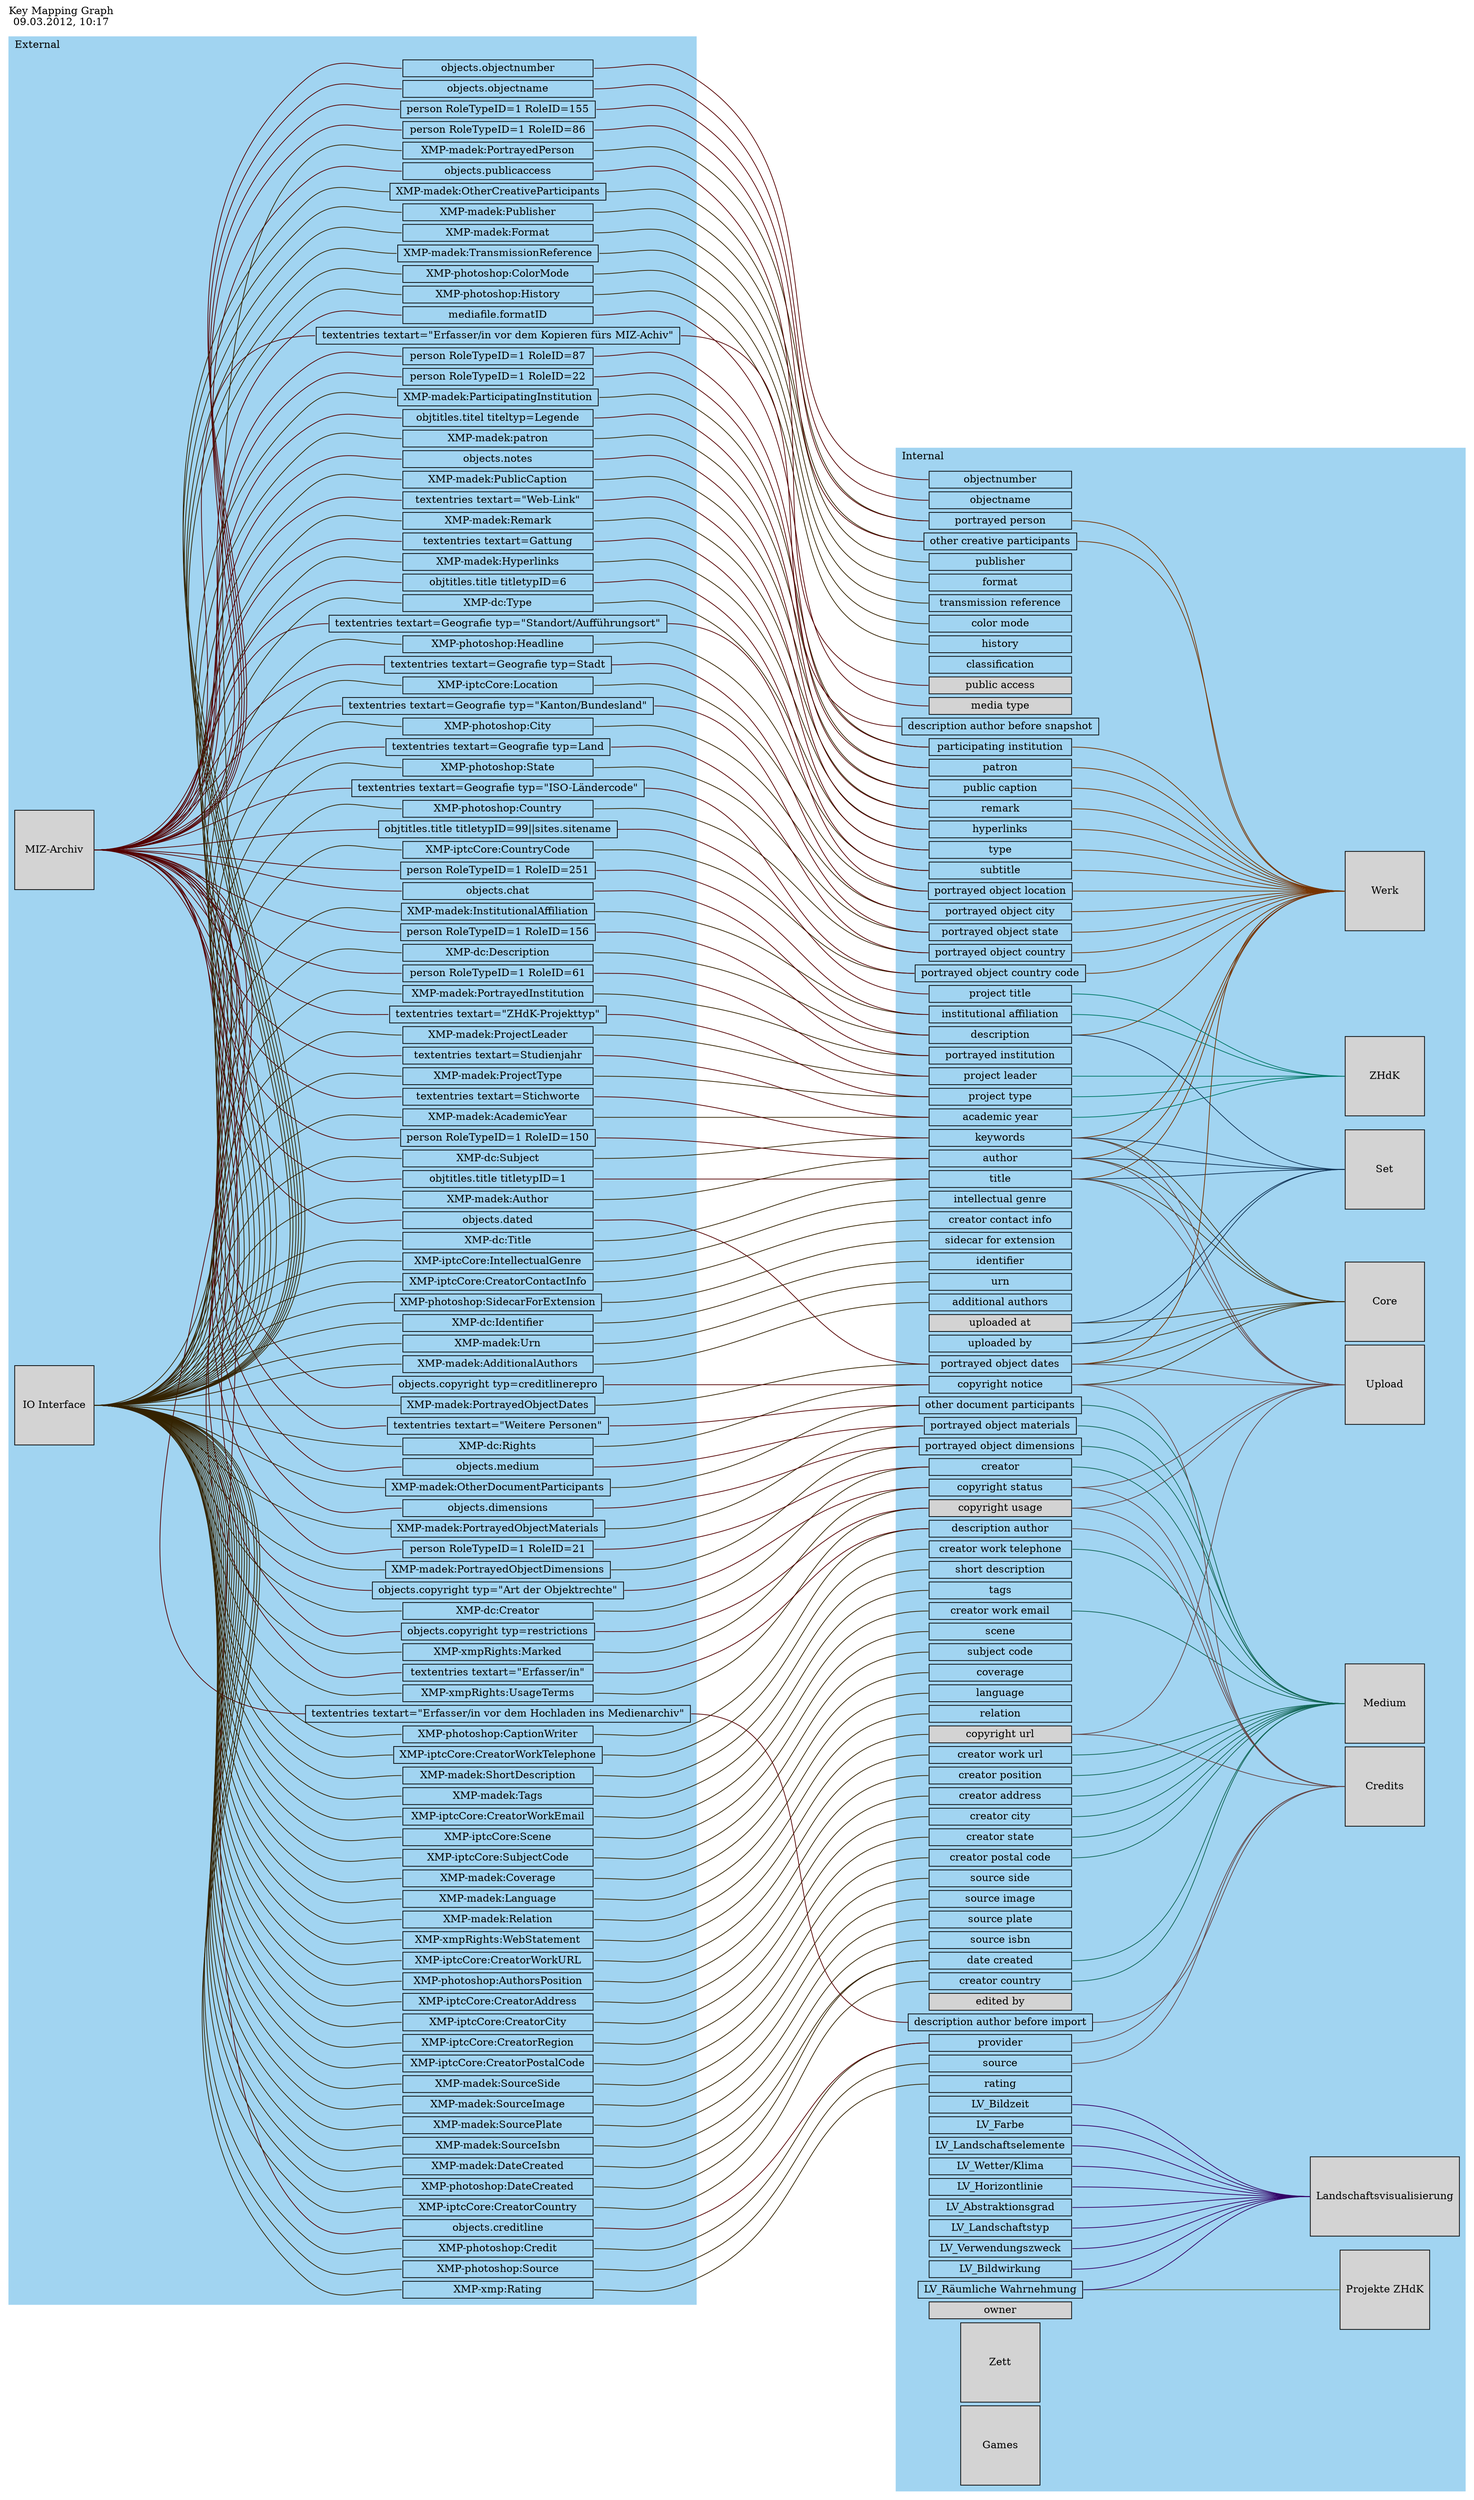digraph "MAdeK keymapping" {
    label = "Key Mapping Graph\n09.03.2012, 10:17"
    labeljust = l
    labelloc = t
    nodesep = .075
    rankdir = LR
    ranksep = 4.0
    style = filled

    subgraph cluster_internal {
        color = "#A1D4F1"
        label = Internal

        identifier [
            height = 0,
            shape = box,
            style = "",
            width = 2.7
        ]

        urn [
            height = 0,
            shape = box,
            style = "",
            width = 2.7
        ]

        title [
            height = 0,
            shape = box,
            style = "",
            width = 2.7
        ]

        subtitle [
            height = 0,
            shape = box,
            style = "",
            width = 2.7
        ]

        author [
            height = 0,
            shape = box,
            style = "",
            width = 2.7
        ]

        "additional authors" [
            height = 0,
            shape = box,
            style = "",
            width = 2.7
        ]

        "institutional affiliation" [
            height = 0,
            shape = box,
            style = "",
            width = 2.7
        ]

        "portrayed object dates" [
            height = 0,
            shape = box,
            style = "",
            width = 2.7
        ]

        keywords [
            height = 0,
            shape = box,
            style = "",
            width = 2.7
        ]

        classification [
            height = 0,
            shape = box,
            style = "",
            width = 2.7
        ]

        "portrayed object location" [
            height = 0,
            shape = box,
            style = "",
            width = 2.7
        ]

        "portrayed object city" [
            height = 0,
            shape = box,
            style = "",
            width = 2.7
        ]

        "portrayed object state" [
            height = 0,
            shape = box,
            style = "",
            width = 2.7
        ]

        "portrayed object country" [
            height = 0,
            shape = box,
            style = "",
            width = 2.7
        ]

        "portrayed object country code" [
            height = 0,
            shape = box,
            style = "",
            width = 2.7
        ]

        "portrayed person" [
            height = 0,
            shape = box,
            style = "",
            width = 2.7
        ]

        "portrayed institution" [
            height = 0,
            shape = box,
            style = "",
            width = 2.7
        ]

        "other creative participants" [
            height = 0,
            shape = box,
            style = "",
            width = 2.7
        ]

        "other document participants" [
            height = 0,
            shape = box,
            style = "",
            width = 2.7
        ]

        "participating institution" [
            height = 0,
            shape = box,
            style = "",
            width = 2.7
        ]

        patron [
            height = 0,
            shape = box,
            style = "",
            width = 2.7
        ]

        "academic year" [
            height = 0,
            shape = box,
            style = "",
            width = 2.7
        ]

        "project leader" [
            height = 0,
            shape = box,
            style = "",
            width = 2.7
        ]

        "project type" [
            height = 0,
            shape = box,
            style = "",
            width = 2.7
        ]

        description [
            height = 0,
            shape = box,
            style = "",
            width = 2.7
        ]

        "short description" [
            height = 0,
            shape = box,
            style = "",
            width = 2.7
        ]

        "public caption" [
            height = 0,
            shape = box,
            style = "",
            width = 2.7
        ]

        remark [
            height = 0,
            shape = box,
            style = "",
            width = 2.7
        ]

        hyperlinks [
            height = 0,
            shape = box,
            style = "",
            width = 2.7
        ]

        tags [
            height = 0,
            shape = box,
            style = "",
            width = 2.7
        ]

        type [
            height = 0,
            shape = box,
            style = "",
            width = 2.7
        ]

        scene [
            height = 0,
            shape = box,
            style = "",
            width = 2.7
        ]

        "subject code" [
            height = 0,
            shape = box,
            style = "",
            width = 2.7
        ]

        coverage [
            height = 0,
            shape = box,
            style = "",
            width = 2.7
        ]

        language [
            height = 0,
            shape = box,
            style = "",
            width = 2.7
        ]

        relation [
            height = 0,
            shape = box,
            style = "",
            width = 2.7
        ]

        creator [
            height = 0,
            shape = box,
            style = "",
            width = 2.7
        ]

        "creator address" [
            height = 0,
            shape = box,
            style = "",
            width = 2.7
        ]

        "creator city" [
            height = 0,
            shape = box,
            style = "",
            width = 2.7
        ]

        "creator state" [
            height = 0,
            shape = box,
            style = "",
            width = 2.7
        ]

        "creator postal code" [
            height = 0,
            shape = box,
            style = "",
            width = 2.7
        ]

        "creator country" [
            height = 0,
            shape = box,
            style = "",
            width = 2.7
        ]

        "creator work telephone" [
            height = 0,
            shape = box,
            style = "",
            width = 2.7
        ]

        "creator work email" [
            height = 0,
            shape = box,
            style = "",
            width = 2.7
        ]

        "creator work url" [
            height = 0,
            shape = box,
            style = "",
            width = 2.7
        ]

        "creator position" [
            height = 0,
            shape = box,
            style = "",
            width = 2.7
        ]

        source [
            height = 0,
            shape = box,
            style = "",
            width = 2.7
        ]

        "source side" [
            height = 0,
            shape = box,
            style = "",
            width = 2.7
        ]

        "source image" [
            height = 0,
            shape = box,
            style = "",
            width = 2.7
        ]

        "source plate" [
            height = 0,
            shape = box,
            style = "",
            width = 2.7
        ]

        "source isbn" [
            height = 0,
            shape = box,
            style = "",
            width = 2.7
        ]

        "copyright notice" [
            height = 0,
            shape = box,
            style = "",
            width = 2.7
        ]

        "copyright status" [
            height = 0,
            shape = box,
            style = "",
            width = 2.7
        ]

        "copyright usage" [
            height = 0,
            shape = box,
            style = filled,
            width = 2.7
        ]

        "copyright url" [
            height = 0,
            shape = box,
            style = filled,
            width = 2.7
        ]

        provider [
            height = 0,
            shape = box,
            style = "",
            width = 2.7
        ]

        "portrayed object dimensions" [
            height = 0,
            shape = box,
            style = "",
            width = 2.7
        ]

        "portrayed object materials" [
            height = 0,
            shape = box,
            style = "",
            width = 2.7
        ]

        rating [
            height = 0,
            shape = box,
            style = "",
            width = 2.7
        ]

        "uploaded by" [
            height = 0,
            shape = box,
            style = "",
            width = 2.7
        ]

        "uploaded at" [
            height = 0,
            shape = box,
            style = filled,
            width = 2.7
        ]

        "description author" [
            height = 0,
            shape = box,
            style = "",
            width = 2.7
        ]

        publisher [
            height = 0,
            shape = box,
            style = "",
            width = 2.7
        ]

        format [
            height = 0,
            shape = box,
            style = "",
            width = 2.7
        ]

        "date created" [
            height = 0,
            shape = box,
            style = "",
            width = 2.7
        ]

        "transmission reference" [
            height = 0,
            shape = box,
            style = "",
            width = 2.7
        ]

        objectnumber [
            height = 0,
            shape = box,
            style = "",
            width = 2.7
        ]

        objectname [
            height = 0,
            shape = box,
            style = "",
            width = 2.7
        ]

        "color mode" [
            height = 0,
            shape = box,
            style = "",
            width = 2.7
        ]

        history [
            height = 0,
            shape = box,
            style = "",
            width = 2.7
        ]

        "intellectual genre" [
            height = 0,
            shape = box,
            style = "",
            width = 2.7
        ]

        "creator contact info" [
            height = 0,
            shape = box,
            style = "",
            width = 2.7
        ]

        "project title" [
            height = 0,
            shape = box,
            style = "",
            width = 2.7
        ]

        "public access" [
            height = 0,
            shape = box,
            style = filled,
            width = 2.7
        ]

        "edited by" [
            height = 0,
            shape = box,
            style = filled,
            width = 2.7
        ]

        "media type" [
            height = 0,
            shape = box,
            style = filled,
            width = 2.7
        ]

        "description author before import" [
            height = 0,
            shape = box,
            style = "",
            width = 2.7
        ]

        "description author before snapshot" [
            height = 0,
            shape = box,
            style = "",
            width = 2.7
        ]

        "sidecar for extension" [
            height = 0,
            shape = box,
            style = "",
            width = 2.7
        ]

        LV_Landschaftstyp [
            height = 0,
            shape = box,
            style = "",
            width = 2.7
        ]

        LV_Verwendungszweck [
            height = 0,
            shape = box,
            style = "",
            width = 2.7
        ]

        LV_Bildwirkung [
            height = 0,
            shape = box,
            style = "",
            width = 2.7
        ]

        LV_Bildzeit [
            height = 0,
            shape = box,
            style = "",
            width = 2.7
        ]

        LV_Farbe [
            height = 0,
            shape = box,
            style = "",
            width = 2.7
        ]

        LV_Landschaftselemente [
            height = 0,
            shape = box,
            style = "",
            width = 2.7
        ]

        "LV_Wetter/Klima" [
            height = 0,
            shape = box,
            style = "",
            width = 2.7
        ]

        LV_Horizontlinie [
            height = 0,
            shape = box,
            style = "",
            width = 2.7
        ]

        "LV_Räumliche Wahrnehmung" [
            height = 0,
            shape = box,
            style = "",
            width = 2.7
        ]

        LV_Abstraktionsgrad [
            height = 0,
            shape = box,
            style = "",
            width = 2.7
        ]

        owner [
            height = 0,
            shape = box,
            style = filled,
            width = 2.7
        ]

        Core [
            height = 1.5,
            shape = box,
            style = filled,
            width = 1.5
        ]

        title -> Core [
            arrowhead = none,
            arrowtail = none,
            color = "#443311",
            headport = w,
            tailport = e
        ]

        "portrayed object dates" -> Core [
            arrowhead = none,
            arrowtail = none,
            color = "#443311",
            headport = w,
            tailport = e
        ]

        keywords -> Core [
            arrowhead = none,
            arrowtail = none,
            color = "#443311",
            headport = w,
            tailport = e
        ]

        "copyright notice" -> Core [
            arrowhead = none,
            arrowtail = none,
            color = "#443311",
            headport = w,
            tailport = e
        ]

        "uploaded by" -> Core [
            arrowhead = none,
            arrowtail = none,
            color = "#443311",
            headport = w,
            tailport = e
        ]

        "uploaded at" -> Core [
            arrowhead = none,
            arrowtail = none,
            color = "#443311",
            headport = w,
            tailport = e
        ]

        author -> Core [
            arrowhead = none,
            arrowtail = none,
            color = "#443311",
            headport = w,
            tailport = e
        ]

        Werk [
            height = 1.5,
            shape = box,
            style = filled,
            width = 1.5
        ]

        title -> Werk [
            arrowhead = none,
            arrowtail = none,
            color = "#773300",
            headport = w,
            tailport = e
        ]

        subtitle -> Werk [
            arrowhead = none,
            arrowtail = none,
            color = "#773300",
            headport = w,
            tailport = e
        ]

        keywords -> Werk [
            arrowhead = none,
            arrowtail = none,
            color = "#773300",
            headport = w,
            tailport = e
        ]

        author -> Werk [
            arrowhead = none,
            arrowtail = none,
            color = "#773300",
            headport = w,
            tailport = e
        ]

        "portrayed object dates" -> Werk [
            arrowhead = none,
            arrowtail = none,
            color = "#773300",
            headport = w,
            tailport = e
        ]

        "portrayed object location" -> Werk [
            arrowhead = none,
            arrowtail = none,
            color = "#773300",
            headport = w,
            tailport = e
        ]

        "portrayed object city" -> Werk [
            arrowhead = none,
            arrowtail = none,
            color = "#773300",
            headport = w,
            tailport = e
        ]

        "portrayed object state" -> Werk [
            arrowhead = none,
            arrowtail = none,
            color = "#773300",
            headport = w,
            tailport = e
        ]

        "portrayed object country" -> Werk [
            arrowhead = none,
            arrowtail = none,
            color = "#773300",
            headport = w,
            tailport = e
        ]

        "portrayed object country code" -> Werk [
            arrowhead = none,
            arrowtail = none,
            color = "#773300",
            headport = w,
            tailport = e
        ]

        "portrayed person" -> Werk [
            arrowhead = none,
            arrowtail = none,
            color = "#773300",
            headport = w,
            tailport = e
        ]

        "other creative participants" -> Werk [
            arrowhead = none,
            arrowtail = none,
            color = "#773300",
            headport = w,
            tailport = e
        ]

        "participating institution" -> Werk [
            arrowhead = none,
            arrowtail = none,
            color = "#773300",
            headport = w,
            tailport = e
        ]

        patron -> Werk [
            arrowhead = none,
            arrowtail = none,
            color = "#773300",
            headport = w,
            tailport = e
        ]

        "public caption" -> Werk [
            arrowhead = none,
            arrowtail = none,
            color = "#773300",
            headport = w,
            tailport = e
        ]

        description -> Werk [
            arrowhead = none,
            arrowtail = none,
            color = "#773300",
            headport = w,
            tailport = e
        ]

        remark -> Werk [
            arrowhead = none,
            arrowtail = none,
            color = "#773300",
            headport = w,
            tailport = e
        ]

        hyperlinks -> Werk [
            arrowhead = none,
            arrowtail = none,
            color = "#773300",
            headport = w,
            tailport = e
        ]

        type -> Werk [
            arrowhead = none,
            arrowtail = none,
            color = "#773300",
            headport = w,
            tailport = e
        ]

        Medium [
            height = 1.5,
            shape = box,
            style = filled,
            width = 1.5
        ]

        creator -> Medium [
            arrowhead = none,
            arrowtail = none,
            color = "#116655",
            headport = w,
            tailport = e
        ]

        "creator address" -> Medium [
            arrowhead = none,
            arrowtail = none,
            color = "#116655",
            headport = w,
            tailport = e
        ]

        "creator city" -> Medium [
            arrowhead = none,
            arrowtail = none,
            color = "#116655",
            headport = w,
            tailport = e
        ]

        "creator state" -> Medium [
            arrowhead = none,
            arrowtail = none,
            color = "#116655",
            headport = w,
            tailport = e
        ]

        "creator postal code" -> Medium [
            arrowhead = none,
            arrowtail = none,
            color = "#116655",
            headport = w,
            tailport = e
        ]

        "creator country" -> Medium [
            arrowhead = none,
            arrowtail = none,
            color = "#116655",
            headport = w,
            tailport = e
        ]

        "creator work telephone" -> Medium [
            arrowhead = none,
            arrowtail = none,
            color = "#116655",
            headport = w,
            tailport = e
        ]

        "creator work email" -> Medium [
            arrowhead = none,
            arrowtail = none,
            color = "#116655",
            headport = w,
            tailport = e
        ]

        "creator work url" -> Medium [
            arrowhead = none,
            arrowtail = none,
            color = "#116655",
            headport = w,
            tailport = e
        ]

        "creator position" -> Medium [
            arrowhead = none,
            arrowtail = none,
            color = "#116655",
            headport = w,
            tailport = e
        ]

        "other document participants" -> Medium [
            arrowhead = none,
            arrowtail = none,
            color = "#116655",
            headport = w,
            tailport = e
        ]

        "date created" -> Medium [
            arrowhead = none,
            arrowtail = none,
            color = "#116655",
            headport = w,
            tailport = e
        ]

        "portrayed object dimensions" -> Medium [
            arrowhead = none,
            arrowtail = none,
            color = "#116655",
            headport = w,
            tailport = e
        ]

        "portrayed object materials" -> Medium [
            arrowhead = none,
            arrowtail = none,
            color = "#116655",
            headport = w,
            tailport = e
        ]

        Set [
            height = 1.5,
            shape = box,
            style = filled,
            width = 1.5
        ]

        description -> Set [
            arrowhead = none,
            arrowtail = none,
            color = "#113355",
            headport = w,
            tailport = e
        ]

        title -> Set [
            arrowhead = none,
            arrowtail = none,
            color = "#113355",
            headport = w,
            tailport = e
        ]

        keywords -> Set [
            arrowhead = none,
            arrowtail = none,
            color = "#113355",
            headport = w,
            tailport = e
        ]

        author -> Set [
            arrowhead = none,
            arrowtail = none,
            color = "#113355",
            headport = w,
            tailport = e
        ]

        "uploaded by" -> Set [
            arrowhead = none,
            arrowtail = none,
            color = "#113355",
            headport = w,
            tailport = e
        ]

        "uploaded at" -> Set [
            arrowhead = none,
            arrowtail = none,
            color = "#113355",
            headport = w,
            tailport = e
        ]

        Credits [
            height = 1.5,
            shape = box,
            style = filled,
            width = 1.5
        ]

        "copyright notice" -> Credits [
            arrowhead = none,
            arrowtail = none,
            color = "#664444",
            headport = w,
            tailport = e
        ]

        "copyright status" -> Credits [
            arrowhead = none,
            arrowtail = none,
            color = "#664444",
            headport = w,
            tailport = e
        ]

        "copyright usage" -> Credits [
            arrowhead = none,
            arrowtail = none,
            color = "#664444",
            headport = w,
            tailport = e
        ]

        "copyright url" -> Credits [
            arrowhead = none,
            arrowtail = none,
            color = "#664444",
            headport = w,
            tailport = e
        ]

        source -> Credits [
            arrowhead = none,
            arrowtail = none,
            color = "#664444",
            headport = w,
            tailport = e
        ]

        provider -> Credits [
            arrowhead = none,
            arrowtail = none,
            color = "#664444",
            headport = w,
            tailport = e
        ]

        "description author" -> Credits [
            arrowhead = none,
            arrowtail = none,
            color = "#664444",
            headport = w,
            tailport = e
        ]

        "description author before import" -> Credits [
            arrowhead = none,
            arrowtail = none,
            color = "#664444",
            headport = w,
            tailport = e
        ]

        Upload [
            height = 1.5,
            shape = box,
            style = filled,
            width = 1.5
        ]

        title -> Upload [
            arrowhead = none,
            arrowtail = none,
            color = "#664444",
            headport = w,
            tailport = e
        ]

        author -> Upload [
            arrowhead = none,
            arrowtail = none,
            color = "#664444",
            headport = w,
            tailport = e
        ]

        "portrayed object dates" -> Upload [
            arrowhead = none,
            arrowtail = none,
            color = "#664444",
            headport = w,
            tailport = e
        ]

        keywords -> Upload [
            arrowhead = none,
            arrowtail = none,
            color = "#664444",
            headport = w,
            tailport = e
        ]

        "copyright notice" -> Upload [
            arrowhead = none,
            arrowtail = none,
            color = "#664444",
            headport = w,
            tailport = e
        ]

        "copyright status" -> Upload [
            arrowhead = none,
            arrowtail = none,
            color = "#664444",
            headport = w,
            tailport = e
        ]

        "copyright usage" -> Upload [
            arrowhead = none,
            arrowtail = none,
            color = "#664444",
            headport = w,
            tailport = e
        ]

        "copyright url" -> Upload [
            arrowhead = none,
            arrowtail = none,
            color = "#664444",
            headport = w,
            tailport = e
        ]

        ZHdK [
            height = 1.5,
            shape = box,
            style = filled,
            width = 1.5
        ]

        "institutional affiliation" -> ZHdK [
            arrowhead = none,
            arrowtail = none,
            color = "#007766",
            headport = w,
            tailport = e
        ]

        "project type" -> ZHdK [
            arrowhead = none,
            arrowtail = none,
            color = "#007766",
            headport = w,
            tailport = e
        ]

        "academic year" -> ZHdK [
            arrowhead = none,
            arrowtail = none,
            color = "#007766",
            headport = w,
            tailport = e
        ]

        "project leader" -> ZHdK [
            arrowhead = none,
            arrowtail = none,
            color = "#007766",
            headport = w,
            tailport = e
        ]

        "project title" -> ZHdK [
            arrowhead = none,
            arrowtail = none,
            color = "#007766",
            headport = w,
            tailport = e
        ]

        "Projekte ZHdK" [
            height = 1.5,
            shape = box,
            style = filled,
            width = 1.5
        ]

        "LV_Räumliche Wahrnehmung" -> "Projekte ZHdK" [
            arrowhead = none,
            arrowtail = none,
            color = "#667744",
            headport = w,
            tailport = e
        ]

        Landschaftsvisualisierung [
            height = 1.5,
            shape = box,
            style = filled,
            width = 1.5
        ]

        LV_Landschaftstyp -> Landschaftsvisualisierung [
            arrowhead = none,
            arrowtail = none,
            color = "#330066",
            headport = w,
            tailport = e
        ]

        LV_Verwendungszweck -> Landschaftsvisualisierung [
            arrowhead = none,
            arrowtail = none,
            color = "#330066",
            headport = w,
            tailport = e
        ]

        LV_Bildwirkung -> Landschaftsvisualisierung [
            arrowhead = none,
            arrowtail = none,
            color = "#330066",
            headport = w,
            tailport = e
        ]

        LV_Bildzeit -> Landschaftsvisualisierung [
            arrowhead = none,
            arrowtail = none,
            color = "#330066",
            headport = w,
            tailport = e
        ]

        LV_Farbe -> Landschaftsvisualisierung [
            arrowhead = none,
            arrowtail = none,
            color = "#330066",
            headport = w,
            tailport = e
        ]

        LV_Landschaftselemente -> Landschaftsvisualisierung [
            arrowhead = none,
            arrowtail = none,
            color = "#330066",
            headport = w,
            tailport = e
        ]

        "LV_Wetter/Klima" -> Landschaftsvisualisierung [
            arrowhead = none,
            arrowtail = none,
            color = "#330066",
            headport = w,
            tailport = e
        ]

        LV_Horizontlinie -> Landschaftsvisualisierung [
            arrowhead = none,
            arrowtail = none,
            color = "#330066",
            headport = w,
            tailport = e
        ]

        "LV_Räumliche Wahrnehmung" -> Landschaftsvisualisierung [
            arrowhead = none,
            arrowtail = none,
            color = "#330066",
            headport = w,
            tailport = e
        ]

        LV_Abstraktionsgrad -> Landschaftsvisualisierung [
            arrowhead = none,
            arrowtail = none,
            color = "#330066",
            headport = w,
            tailport = e
        ]

        Zett [
            height = 1.5,
            shape = box,
            style = filled,
            width = 1.5
        ]

        Games [
            height = 1.5,
            shape = box,
            style = filled,
            width = 1.5
        ]
    }

    subgraph cluster_external {
        color = "#A1D4F1"
        label = External

        "MIZ-Archiv" [
            height = 1.5,
            shape = box,
            style = filled,
            width = 1.5
        ]

        "IO Interface" [
            height = 1.5,
            shape = box,
            style = filled,
            width = 1.5
        ]

        "XMP-dc:Creator" [
            height = 0,
            shape = box,
            width = 3.6
        ]

        "IO Interface" -> "XMP-dc:Creator" [
            arrowhead = none,
            arrowtail = none,
            color = "#332200",
            headport = w,
            tailport = e
        ]

        "XMP-dc:Creator" -> creator [
            arrowhead = none,
            arrowtail = none,
            color = "#332200",
            headport = w,
            tailport = e
        ]

        "XMP-dc:Description" [
            height = 0,
            shape = box,
            width = 3.6
        ]

        "IO Interface" -> "XMP-dc:Description" [
            arrowhead = none,
            arrowtail = none,
            color = "#332200",
            headport = w,
            tailport = e
        ]

        "XMP-dc:Description" -> description [
            arrowhead = none,
            arrowtail = none,
            color = "#332200",
            headport = w,
            tailport = e
        ]

        "XMP-dc:Identifier" [
            height = 0,
            shape = box,
            width = 3.6
        ]

        "IO Interface" -> "XMP-dc:Identifier" [
            arrowhead = none,
            arrowtail = none,
            color = "#332200",
            headport = w,
            tailport = e
        ]

        "XMP-dc:Identifier" -> identifier [
            arrowhead = none,
            arrowtail = none,
            color = "#332200",
            headport = w,
            tailport = e
        ]

        "XMP-dc:Rights" [
            height = 0,
            shape = box,
            width = 3.6
        ]

        "IO Interface" -> "XMP-dc:Rights" [
            arrowhead = none,
            arrowtail = none,
            color = "#332200",
            headport = w,
            tailport = e
        ]

        "XMP-dc:Rights" -> "copyright notice" [
            arrowhead = none,
            arrowtail = none,
            color = "#332200",
            headport = w,
            tailport = e
        ]

        "XMP-dc:Subject" [
            height = 0,
            shape = box,
            width = 3.6
        ]

        "IO Interface" -> "XMP-dc:Subject" [
            arrowhead = none,
            arrowtail = none,
            color = "#332200",
            headport = w,
            tailport = e
        ]

        "XMP-dc:Subject" -> keywords [
            arrowhead = none,
            arrowtail = none,
            color = "#332200",
            headport = w,
            tailport = e
        ]

        "XMP-dc:Title" [
            height = 0,
            shape = box,
            width = 3.6
        ]

        "IO Interface" -> "XMP-dc:Title" [
            arrowhead = none,
            arrowtail = none,
            color = "#332200",
            headport = w,
            tailport = e
        ]

        "XMP-dc:Title" -> title [
            arrowhead = none,
            arrowtail = none,
            color = "#332200",
            headport = w,
            tailport = e
        ]

        "XMP-dc:Type" [
            height = 0,
            shape = box,
            width = 3.6
        ]

        "IO Interface" -> "XMP-dc:Type" [
            arrowhead = none,
            arrowtail = none,
            color = "#332200",
            headport = w,
            tailport = e
        ]

        "XMP-dc:Type" -> type [
            arrowhead = none,
            arrowtail = none,
            color = "#332200",
            headport = w,
            tailport = e
        ]

        "XMP-iptcCore:CountryCode" [
            height = 0,
            shape = box,
            width = 3.6
        ]

        "IO Interface" -> "XMP-iptcCore:CountryCode" [
            arrowhead = none,
            arrowtail = none,
            color = "#332200",
            headport = w,
            tailport = e
        ]

        "XMP-iptcCore:CountryCode" -> "portrayed object country code" [
            arrowhead = none,
            arrowtail = none,
            color = "#332200",
            headport = w,
            tailport = e
        ]

        "XMP-iptcCore:CreatorAddress" [
            height = 0,
            shape = box,
            width = 3.6
        ]

        "IO Interface" -> "XMP-iptcCore:CreatorAddress" [
            arrowhead = none,
            arrowtail = none,
            color = "#332200",
            headport = w,
            tailport = e
        ]

        "XMP-iptcCore:CreatorAddress" -> "creator address" [
            arrowhead = none,
            arrowtail = none,
            color = "#332200",
            headport = w,
            tailport = e
        ]

        "XMP-iptcCore:CreatorCity" [
            height = 0,
            shape = box,
            width = 3.6
        ]

        "IO Interface" -> "XMP-iptcCore:CreatorCity" [
            arrowhead = none,
            arrowtail = none,
            color = "#332200",
            headport = w,
            tailport = e
        ]

        "XMP-iptcCore:CreatorCity" -> "creator city" [
            arrowhead = none,
            arrowtail = none,
            color = "#332200",
            headport = w,
            tailport = e
        ]

        "XMP-iptcCore:CreatorContactInfo" [
            height = 0,
            shape = box,
            width = 3.6
        ]

        "IO Interface" -> "XMP-iptcCore:CreatorContactInfo" [
            arrowhead = none,
            arrowtail = none,
            color = "#332200",
            headport = w,
            tailport = e
        ]

        "XMP-iptcCore:CreatorContactInfo" -> "creator contact info" [
            arrowhead = none,
            arrowtail = none,
            color = "#332200",
            headport = w,
            tailport = e
        ]

        "XMP-iptcCore:CreatorCountry" [
            height = 0,
            shape = box,
            width = 3.6
        ]

        "IO Interface" -> "XMP-iptcCore:CreatorCountry" [
            arrowhead = none,
            arrowtail = none,
            color = "#332200",
            headport = w,
            tailport = e
        ]

        "XMP-iptcCore:CreatorCountry" -> "creator country" [
            arrowhead = none,
            arrowtail = none,
            color = "#332200",
            headport = w,
            tailport = e
        ]

        "XMP-iptcCore:CreatorPostalCode" [
            height = 0,
            shape = box,
            width = 3.6
        ]

        "IO Interface" -> "XMP-iptcCore:CreatorPostalCode" [
            arrowhead = none,
            arrowtail = none,
            color = "#332200",
            headport = w,
            tailport = e
        ]

        "XMP-iptcCore:CreatorPostalCode" -> "creator postal code" [
            arrowhead = none,
            arrowtail = none,
            color = "#332200",
            headport = w,
            tailport = e
        ]

        "XMP-iptcCore:CreatorRegion" [
            height = 0,
            shape = box,
            width = 3.6
        ]

        "IO Interface" -> "XMP-iptcCore:CreatorRegion" [
            arrowhead = none,
            arrowtail = none,
            color = "#332200",
            headport = w,
            tailport = e
        ]

        "XMP-iptcCore:CreatorRegion" -> "creator state" [
            arrowhead = none,
            arrowtail = none,
            color = "#332200",
            headport = w,
            tailport = e
        ]

        "XMP-iptcCore:CreatorWorkEmail" [
            height = 0,
            shape = box,
            width = 3.6
        ]

        "IO Interface" -> "XMP-iptcCore:CreatorWorkEmail" [
            arrowhead = none,
            arrowtail = none,
            color = "#332200",
            headport = w,
            tailport = e
        ]

        "XMP-iptcCore:CreatorWorkEmail" -> "creator work email" [
            arrowhead = none,
            arrowtail = none,
            color = "#332200",
            headport = w,
            tailport = e
        ]

        "XMP-iptcCore:CreatorWorkTelephone" [
            height = 0,
            shape = box,
            width = 3.6
        ]

        "IO Interface" -> "XMP-iptcCore:CreatorWorkTelephone" [
            arrowhead = none,
            arrowtail = none,
            color = "#332200",
            headport = w,
            tailport = e
        ]

        "XMP-iptcCore:CreatorWorkTelephone" -> "creator work telephone" [
            arrowhead = none,
            arrowtail = none,
            color = "#332200",
            headport = w,
            tailport = e
        ]

        "XMP-iptcCore:CreatorWorkURL" [
            height = 0,
            shape = box,
            width = 3.6
        ]

        "IO Interface" -> "XMP-iptcCore:CreatorWorkURL" [
            arrowhead = none,
            arrowtail = none,
            color = "#332200",
            headport = w,
            tailport = e
        ]

        "XMP-iptcCore:CreatorWorkURL" -> "creator work url" [
            arrowhead = none,
            arrowtail = none,
            color = "#332200",
            headport = w,
            tailport = e
        ]

        "XMP-iptcCore:IntellectualGenre" [
            height = 0,
            shape = box,
            width = 3.6
        ]

        "IO Interface" -> "XMP-iptcCore:IntellectualGenre" [
            arrowhead = none,
            arrowtail = none,
            color = "#332200",
            headport = w,
            tailport = e
        ]

        "XMP-iptcCore:IntellectualGenre" -> "intellectual genre" [
            arrowhead = none,
            arrowtail = none,
            color = "#332200",
            headport = w,
            tailport = e
        ]

        "XMP-iptcCore:Location" [
            height = 0,
            shape = box,
            width = 3.6
        ]

        "IO Interface" -> "XMP-iptcCore:Location" [
            arrowhead = none,
            arrowtail = none,
            color = "#332200",
            headport = w,
            tailport = e
        ]

        "XMP-iptcCore:Location" -> "portrayed object location" [
            arrowhead = none,
            arrowtail = none,
            color = "#332200",
            headport = w,
            tailport = e
        ]

        "XMP-iptcCore:Scene" [
            height = 0,
            shape = box,
            width = 3.6
        ]

        "IO Interface" -> "XMP-iptcCore:Scene" [
            arrowhead = none,
            arrowtail = none,
            color = "#332200",
            headport = w,
            tailport = e
        ]

        "XMP-iptcCore:Scene" -> scene [
            arrowhead = none,
            arrowtail = none,
            color = "#332200",
            headport = w,
            tailport = e
        ]

        "XMP-iptcCore:SubjectCode" [
            height = 0,
            shape = box,
            width = 3.6
        ]

        "IO Interface" -> "XMP-iptcCore:SubjectCode" [
            arrowhead = none,
            arrowtail = none,
            color = "#332200",
            headport = w,
            tailport = e
        ]

        "XMP-iptcCore:SubjectCode" -> "subject code" [
            arrowhead = none,
            arrowtail = none,
            color = "#332200",
            headport = w,
            tailport = e
        ]

        "XMP-madek:AcademicYear" [
            height = 0,
            shape = box,
            width = 3.6
        ]

        "IO Interface" -> "XMP-madek:AcademicYear" [
            arrowhead = none,
            arrowtail = none,
            color = "#332200",
            headport = w,
            tailport = e
        ]

        "XMP-madek:AcademicYear" -> "academic year" [
            arrowhead = none,
            arrowtail = none,
            color = "#332200",
            headport = w,
            tailport = e
        ]

        "XMP-madek:AdditionalAuthors" [
            height = 0,
            shape = box,
            width = 3.6
        ]

        "IO Interface" -> "XMP-madek:AdditionalAuthors" [
            arrowhead = none,
            arrowtail = none,
            color = "#332200",
            headport = w,
            tailport = e
        ]

        "XMP-madek:AdditionalAuthors" -> "additional authors" [
            arrowhead = none,
            arrowtail = none,
            color = "#332200",
            headport = w,
            tailport = e
        ]

        "XMP-madek:Author" [
            height = 0,
            shape = box,
            width = 3.6
        ]

        "IO Interface" -> "XMP-madek:Author" [
            arrowhead = none,
            arrowtail = none,
            color = "#332200",
            headport = w,
            tailport = e
        ]

        "XMP-madek:Author" -> author [
            arrowhead = none,
            arrowtail = none,
            color = "#332200",
            headport = w,
            tailport = e
        ]

        "XMP-madek:Coverage" [
            height = 0,
            shape = box,
            width = 3.6
        ]

        "IO Interface" -> "XMP-madek:Coverage" [
            arrowhead = none,
            arrowtail = none,
            color = "#332200",
            headport = w,
            tailport = e
        ]

        "XMP-madek:Coverage" -> coverage [
            arrowhead = none,
            arrowtail = none,
            color = "#332200",
            headport = w,
            tailport = e
        ]

        "XMP-madek:DateCreated" [
            height = 0,
            shape = box,
            width = 3.6
        ]

        "IO Interface" -> "XMP-madek:DateCreated" [
            arrowhead = none,
            arrowtail = none,
            color = "#332200",
            headport = w,
            tailport = e
        ]

        "XMP-madek:DateCreated" -> "date created" [
            arrowhead = none,
            arrowtail = none,
            color = "#332200",
            headport = w,
            tailport = e
        ]

        "XMP-photoshop:DateCreated" [
            height = 0,
            shape = box,
            width = 3.6
        ]

        "IO Interface" -> "XMP-photoshop:DateCreated" [
            arrowhead = none,
            arrowtail = none,
            color = "#332200",
            headport = w,
            tailport = e
        ]

        "XMP-photoshop:DateCreated" -> "date created" [
            arrowhead = none,
            arrowtail = none,
            color = "#332200",
            headport = w,
            tailport = e
        ]

        "XMP-madek:Format" [
            height = 0,
            shape = box,
            width = 3.6
        ]

        "IO Interface" -> "XMP-madek:Format" [
            arrowhead = none,
            arrowtail = none,
            color = "#332200",
            headport = w,
            tailport = e
        ]

        "XMP-madek:Format" -> format [
            arrowhead = none,
            arrowtail = none,
            color = "#332200",
            headport = w,
            tailport = e
        ]

        "XMP-madek:Hyperlinks" [
            height = 0,
            shape = box,
            width = 3.6
        ]

        "IO Interface" -> "XMP-madek:Hyperlinks" [
            arrowhead = none,
            arrowtail = none,
            color = "#332200",
            headport = w,
            tailport = e
        ]

        "XMP-madek:Hyperlinks" -> hyperlinks [
            arrowhead = none,
            arrowtail = none,
            color = "#332200",
            headport = w,
            tailport = e
        ]

        "XMP-madek:InstitutionalAffiliation" [
            height = 0,
            shape = box,
            width = 3.6
        ]

        "IO Interface" -> "XMP-madek:InstitutionalAffiliation" [
            arrowhead = none,
            arrowtail = none,
            color = "#332200",
            headport = w,
            tailport = e
        ]

        "XMP-madek:InstitutionalAffiliation" -> "institutional affiliation" [
            arrowhead = none,
            arrowtail = none,
            color = "#332200",
            headport = w,
            tailport = e
        ]

        "XMP-madek:Language" [
            height = 0,
            shape = box,
            width = 3.6
        ]

        "IO Interface" -> "XMP-madek:Language" [
            arrowhead = none,
            arrowtail = none,
            color = "#332200",
            headport = w,
            tailport = e
        ]

        "XMP-madek:Language" -> language [
            arrowhead = none,
            arrowtail = none,
            color = "#332200",
            headport = w,
            tailport = e
        ]

        "XMP-madek:OtherCreativeParticipants" [
            height = 0,
            shape = box,
            width = 3.6
        ]

        "IO Interface" -> "XMP-madek:OtherCreativeParticipants" [
            arrowhead = none,
            arrowtail = none,
            color = "#332200",
            headport = w,
            tailport = e
        ]

        "XMP-madek:OtherCreativeParticipants" -> "other creative participants" [
            arrowhead = none,
            arrowtail = none,
            color = "#332200",
            headport = w,
            tailport = e
        ]

        "XMP-madek:OtherDocumentParticipants" [
            height = 0,
            shape = box,
            width = 3.6
        ]

        "IO Interface" -> "XMP-madek:OtherDocumentParticipants" [
            arrowhead = none,
            arrowtail = none,
            color = "#332200",
            headport = w,
            tailport = e
        ]

        "XMP-madek:OtherDocumentParticipants" -> "other document participants" [
            arrowhead = none,
            arrowtail = none,
            color = "#332200",
            headport = w,
            tailport = e
        ]

        "XMP-madek:ParticipatingInstitution" [
            height = 0,
            shape = box,
            width = 3.6
        ]

        "IO Interface" -> "XMP-madek:ParticipatingInstitution" [
            arrowhead = none,
            arrowtail = none,
            color = "#332200",
            headport = w,
            tailport = e
        ]

        "XMP-madek:ParticipatingInstitution" -> "participating institution" [
            arrowhead = none,
            arrowtail = none,
            color = "#332200",
            headport = w,
            tailport = e
        ]

        "XMP-madek:PortrayedInstitution" [
            height = 0,
            shape = box,
            width = 3.6
        ]

        "IO Interface" -> "XMP-madek:PortrayedInstitution" [
            arrowhead = none,
            arrowtail = none,
            color = "#332200",
            headport = w,
            tailport = e
        ]

        "XMP-madek:PortrayedInstitution" -> "portrayed institution" [
            arrowhead = none,
            arrowtail = none,
            color = "#332200",
            headport = w,
            tailport = e
        ]

        "XMP-madek:PortrayedObjectDates" [
            height = 0,
            shape = box,
            width = 3.6
        ]

        "IO Interface" -> "XMP-madek:PortrayedObjectDates" [
            arrowhead = none,
            arrowtail = none,
            color = "#332200",
            headport = w,
            tailport = e
        ]

        "XMP-madek:PortrayedObjectDates" -> "portrayed object dates" [
            arrowhead = none,
            arrowtail = none,
            color = "#332200",
            headport = w,
            tailport = e
        ]

        "XMP-madek:PortrayedObjectDimensions" [
            height = 0,
            shape = box,
            width = 3.6
        ]

        "IO Interface" -> "XMP-madek:PortrayedObjectDimensions" [
            arrowhead = none,
            arrowtail = none,
            color = "#332200",
            headport = w,
            tailport = e
        ]

        "XMP-madek:PortrayedObjectDimensions" -> "portrayed object dimensions" [
            arrowhead = none,
            arrowtail = none,
            color = "#332200",
            headport = w,
            tailport = e
        ]

        "XMP-madek:PortrayedObjectMaterials" [
            height = 0,
            shape = box,
            width = 3.6
        ]

        "IO Interface" -> "XMP-madek:PortrayedObjectMaterials" [
            arrowhead = none,
            arrowtail = none,
            color = "#332200",
            headport = w,
            tailport = e
        ]

        "XMP-madek:PortrayedObjectMaterials" -> "portrayed object materials" [
            arrowhead = none,
            arrowtail = none,
            color = "#332200",
            headport = w,
            tailport = e
        ]

        "XMP-madek:PortrayedPerson" [
            height = 0,
            shape = box,
            width = 3.6
        ]

        "IO Interface" -> "XMP-madek:PortrayedPerson" [
            arrowhead = none,
            arrowtail = none,
            color = "#332200",
            headport = w,
            tailport = e
        ]

        "XMP-madek:PortrayedPerson" -> "portrayed person" [
            arrowhead = none,
            arrowtail = none,
            color = "#332200",
            headport = w,
            tailport = e
        ]

        "XMP-madek:ProjectLeader" [
            height = 0,
            shape = box,
            width = 3.6
        ]

        "IO Interface" -> "XMP-madek:ProjectLeader" [
            arrowhead = none,
            arrowtail = none,
            color = "#332200",
            headport = w,
            tailport = e
        ]

        "XMP-madek:ProjectLeader" -> "project leader" [
            arrowhead = none,
            arrowtail = none,
            color = "#332200",
            headport = w,
            tailport = e
        ]

        "XMP-madek:ProjectType" [
            height = 0,
            shape = box,
            width = 3.6
        ]

        "IO Interface" -> "XMP-madek:ProjectType" [
            arrowhead = none,
            arrowtail = none,
            color = "#332200",
            headport = w,
            tailport = e
        ]

        "XMP-madek:ProjectType" -> "project type" [
            arrowhead = none,
            arrowtail = none,
            color = "#332200",
            headport = w,
            tailport = e
        ]

        "XMP-madek:PublicCaption" [
            height = 0,
            shape = box,
            width = 3.6
        ]

        "IO Interface" -> "XMP-madek:PublicCaption" [
            arrowhead = none,
            arrowtail = none,
            color = "#332200",
            headport = w,
            tailport = e
        ]

        "XMP-madek:PublicCaption" -> "public caption" [
            arrowhead = none,
            arrowtail = none,
            color = "#332200",
            headport = w,
            tailport = e
        ]

        "XMP-madek:Publisher" [
            height = 0,
            shape = box,
            width = 3.6
        ]

        "IO Interface" -> "XMP-madek:Publisher" [
            arrowhead = none,
            arrowtail = none,
            color = "#332200",
            headport = w,
            tailport = e
        ]

        "XMP-madek:Publisher" -> publisher [
            arrowhead = none,
            arrowtail = none,
            color = "#332200",
            headport = w,
            tailport = e
        ]

        "XMP-madek:Relation" [
            height = 0,
            shape = box,
            width = 3.6
        ]

        "IO Interface" -> "XMP-madek:Relation" [
            arrowhead = none,
            arrowtail = none,
            color = "#332200",
            headport = w,
            tailport = e
        ]

        "XMP-madek:Relation" -> relation [
            arrowhead = none,
            arrowtail = none,
            color = "#332200",
            headport = w,
            tailport = e
        ]

        "XMP-madek:Remark" [
            height = 0,
            shape = box,
            width = 3.6
        ]

        "IO Interface" -> "XMP-madek:Remark" [
            arrowhead = none,
            arrowtail = none,
            color = "#332200",
            headport = w,
            tailport = e
        ]

        "XMP-madek:Remark" -> remark [
            arrowhead = none,
            arrowtail = none,
            color = "#332200",
            headport = w,
            tailport = e
        ]

        "XMP-madek:ShortDescription" [
            height = 0,
            shape = box,
            width = 3.6
        ]

        "IO Interface" -> "XMP-madek:ShortDescription" [
            arrowhead = none,
            arrowtail = none,
            color = "#332200",
            headport = w,
            tailport = e
        ]

        "XMP-madek:ShortDescription" -> "short description" [
            arrowhead = none,
            arrowtail = none,
            color = "#332200",
            headport = w,
            tailport = e
        ]

        "XMP-madek:SourceImage" [
            height = 0,
            shape = box,
            width = 3.6
        ]

        "IO Interface" -> "XMP-madek:SourceImage" [
            arrowhead = none,
            arrowtail = none,
            color = "#332200",
            headport = w,
            tailport = e
        ]

        "XMP-madek:SourceImage" -> "source image" [
            arrowhead = none,
            arrowtail = none,
            color = "#332200",
            headport = w,
            tailport = e
        ]

        "XMP-madek:SourceIsbn" [
            height = 0,
            shape = box,
            width = 3.6
        ]

        "IO Interface" -> "XMP-madek:SourceIsbn" [
            arrowhead = none,
            arrowtail = none,
            color = "#332200",
            headport = w,
            tailport = e
        ]

        "XMP-madek:SourceIsbn" -> "source isbn" [
            arrowhead = none,
            arrowtail = none,
            color = "#332200",
            headport = w,
            tailport = e
        ]

        "XMP-madek:SourcePlate" [
            height = 0,
            shape = box,
            width = 3.6
        ]

        "IO Interface" -> "XMP-madek:SourcePlate" [
            arrowhead = none,
            arrowtail = none,
            color = "#332200",
            headport = w,
            tailport = e
        ]

        "XMP-madek:SourcePlate" -> "source plate" [
            arrowhead = none,
            arrowtail = none,
            color = "#332200",
            headport = w,
            tailport = e
        ]

        "XMP-madek:SourceSide" [
            height = 0,
            shape = box,
            width = 3.6
        ]

        "IO Interface" -> "XMP-madek:SourceSide" [
            arrowhead = none,
            arrowtail = none,
            color = "#332200",
            headport = w,
            tailport = e
        ]

        "XMP-madek:SourceSide" -> "source side" [
            arrowhead = none,
            arrowtail = none,
            color = "#332200",
            headport = w,
            tailport = e
        ]

        "XMP-madek:Tags" [
            height = 0,
            shape = box,
            width = 3.6
        ]

        "IO Interface" -> "XMP-madek:Tags" [
            arrowhead = none,
            arrowtail = none,
            color = "#332200",
            headport = w,
            tailport = e
        ]

        "XMP-madek:Tags" -> tags [
            arrowhead = none,
            arrowtail = none,
            color = "#332200",
            headport = w,
            tailport = e
        ]

        "XMP-madek:TransmissionReference" [
            height = 0,
            shape = box,
            width = 3.6
        ]

        "IO Interface" -> "XMP-madek:TransmissionReference" [
            arrowhead = none,
            arrowtail = none,
            color = "#332200",
            headport = w,
            tailport = e
        ]

        "XMP-madek:TransmissionReference" -> "transmission reference" [
            arrowhead = none,
            arrowtail = none,
            color = "#332200",
            headport = w,
            tailport = e
        ]

        "XMP-madek:Urn" [
            height = 0,
            shape = box,
            width = 3.6
        ]

        "IO Interface" -> "XMP-madek:Urn" [
            arrowhead = none,
            arrowtail = none,
            color = "#332200",
            headport = w,
            tailport = e
        ]

        "XMP-madek:Urn" -> urn [
            arrowhead = none,
            arrowtail = none,
            color = "#332200",
            headport = w,
            tailport = e
        ]

        "XMP-madek:patron" [
            height = 0,
            shape = box,
            width = 3.6
        ]

        "IO Interface" -> "XMP-madek:patron" [
            arrowhead = none,
            arrowtail = none,
            color = "#332200",
            headport = w,
            tailport = e
        ]

        "XMP-madek:patron" -> patron [
            arrowhead = none,
            arrowtail = none,
            color = "#332200",
            headport = w,
            tailport = e
        ]

        "XMP-photoshop:AuthorsPosition" [
            height = 0,
            shape = box,
            width = 3.6
        ]

        "IO Interface" -> "XMP-photoshop:AuthorsPosition" [
            arrowhead = none,
            arrowtail = none,
            color = "#332200",
            headport = w,
            tailport = e
        ]

        "XMP-photoshop:AuthorsPosition" -> "creator position" [
            arrowhead = none,
            arrowtail = none,
            color = "#332200",
            headport = w,
            tailport = e
        ]

        "XMP-photoshop:CaptionWriter" [
            height = 0,
            shape = box,
            width = 3.6
        ]

        "IO Interface" -> "XMP-photoshop:CaptionWriter" [
            arrowhead = none,
            arrowtail = none,
            color = "#332200",
            headport = w,
            tailport = e
        ]

        "XMP-photoshop:CaptionWriter" -> "description author" [
            arrowhead = none,
            arrowtail = none,
            color = "#332200",
            headport = w,
            tailport = e
        ]

        "XMP-photoshop:City" [
            height = 0,
            shape = box,
            width = 3.6
        ]

        "IO Interface" -> "XMP-photoshop:City" [
            arrowhead = none,
            arrowtail = none,
            color = "#332200",
            headport = w,
            tailport = e
        ]

        "XMP-photoshop:City" -> "portrayed object city" [
            arrowhead = none,
            arrowtail = none,
            color = "#332200",
            headport = w,
            tailport = e
        ]

        "XMP-photoshop:ColorMode" [
            height = 0,
            shape = box,
            width = 3.6
        ]

        "IO Interface" -> "XMP-photoshop:ColorMode" [
            arrowhead = none,
            arrowtail = none,
            color = "#332200",
            headport = w,
            tailport = e
        ]

        "XMP-photoshop:ColorMode" -> "color mode" [
            arrowhead = none,
            arrowtail = none,
            color = "#332200",
            headport = w,
            tailport = e
        ]

        "XMP-photoshop:Country" [
            height = 0,
            shape = box,
            width = 3.6
        ]

        "IO Interface" -> "XMP-photoshop:Country" [
            arrowhead = none,
            arrowtail = none,
            color = "#332200",
            headport = w,
            tailport = e
        ]

        "XMP-photoshop:Country" -> "portrayed object country" [
            arrowhead = none,
            arrowtail = none,
            color = "#332200",
            headport = w,
            tailport = e
        ]

        "XMP-photoshop:Credit" [
            height = 0,
            shape = box,
            width = 3.6
        ]

        "IO Interface" -> "XMP-photoshop:Credit" [
            arrowhead = none,
            arrowtail = none,
            color = "#332200",
            headport = w,
            tailport = e
        ]

        "XMP-photoshop:Credit" -> provider [
            arrowhead = none,
            arrowtail = none,
            color = "#332200",
            headport = w,
            tailport = e
        ]

        "XMP-photoshop:Headline" [
            height = 0,
            shape = box,
            width = 3.6
        ]

        "IO Interface" -> "XMP-photoshop:Headline" [
            arrowhead = none,
            arrowtail = none,
            color = "#332200",
            headport = w,
            tailport = e
        ]

        "XMP-photoshop:Headline" -> subtitle [
            arrowhead = none,
            arrowtail = none,
            color = "#332200",
            headport = w,
            tailport = e
        ]

        "XMP-photoshop:History" [
            height = 0,
            shape = box,
            width = 3.6
        ]

        "IO Interface" -> "XMP-photoshop:History" [
            arrowhead = none,
            arrowtail = none,
            color = "#332200",
            headport = w,
            tailport = e
        ]

        "XMP-photoshop:History" -> history [
            arrowhead = none,
            arrowtail = none,
            color = "#332200",
            headport = w,
            tailport = e
        ]

        "XMP-photoshop:SidecarForExtension" [
            height = 0,
            shape = box,
            width = 3.6
        ]

        "IO Interface" -> "XMP-photoshop:SidecarForExtension" [
            arrowhead = none,
            arrowtail = none,
            color = "#332200",
            headport = w,
            tailport = e
        ]

        "XMP-photoshop:SidecarForExtension" -> "sidecar for extension" [
            arrowhead = none,
            arrowtail = none,
            color = "#332200",
            headport = w,
            tailport = e
        ]

        "XMP-photoshop:Source" [
            height = 0,
            shape = box,
            width = 3.6
        ]

        "IO Interface" -> "XMP-photoshop:Source" [
            arrowhead = none,
            arrowtail = none,
            color = "#332200",
            headport = w,
            tailport = e
        ]

        "XMP-photoshop:Source" -> source [
            arrowhead = none,
            arrowtail = none,
            color = "#332200",
            headport = w,
            tailport = e
        ]

        "XMP-photoshop:State" [
            height = 0,
            shape = box,
            width = 3.6
        ]

        "IO Interface" -> "XMP-photoshop:State" [
            arrowhead = none,
            arrowtail = none,
            color = "#332200",
            headport = w,
            tailport = e
        ]

        "XMP-photoshop:State" -> "portrayed object state" [
            arrowhead = none,
            arrowtail = none,
            color = "#332200",
            headport = w,
            tailport = e
        ]

        "XMP-xmp:Rating" [
            height = 0,
            shape = box,
            width = 3.6
        ]

        "IO Interface" -> "XMP-xmp:Rating" [
            arrowhead = none,
            arrowtail = none,
            color = "#332200",
            headport = w,
            tailport = e
        ]

        "XMP-xmp:Rating" -> rating [
            arrowhead = none,
            arrowtail = none,
            color = "#332200",
            headport = w,
            tailport = e
        ]

        "XMP-xmpRights:Marked" [
            height = 0,
            shape = box,
            width = 3.6
        ]

        "IO Interface" -> "XMP-xmpRights:Marked" [
            arrowhead = none,
            arrowtail = none,
            color = "#332200",
            headport = w,
            tailport = e
        ]

        "XMP-xmpRights:Marked" -> "copyright status" [
            arrowhead = none,
            arrowtail = none,
            color = "#332200",
            headport = w,
            tailport = e
        ]

        "XMP-xmpRights:UsageTerms" [
            height = 0,
            shape = box,
            width = 3.6
        ]

        "IO Interface" -> "XMP-xmpRights:UsageTerms" [
            arrowhead = none,
            arrowtail = none,
            color = "#332200",
            headport = w,
            tailport = e
        ]

        "XMP-xmpRights:UsageTerms" -> "copyright usage" [
            arrowhead = none,
            arrowtail = none,
            color = "#332200",
            headport = w,
            tailport = e
        ]

        "XMP-xmpRights:WebStatement" [
            height = 0,
            shape = box,
            width = 3.6
        ]

        "IO Interface" -> "XMP-xmpRights:WebStatement" [
            arrowhead = none,
            arrowtail = none,
            color = "#332200",
            headport = w,
            tailport = e
        ]

        "XMP-xmpRights:WebStatement" -> "copyright url" [
            arrowhead = none,
            arrowtail = none,
            color = "#332200",
            headport = w,
            tailport = e
        ]

        "mediafile.formatID" [
            height = 0,
            shape = box,
            width = 3.6
        ]

        "MIZ-Archiv" -> "mediafile.formatID" [
            arrowhead = none,
            arrowtail = none,
            color = "#550000",
            headport = w,
            tailport = e
        ]

        "mediafile.formatID" -> "media type" [
            arrowhead = none,
            arrowtail = none,
            color = "#550000",
            headport = w,
            tailport = e
        ]

        "objects.chat" [
            height = 0,
            shape = box,
            width = 3.6
        ]

        "MIZ-Archiv" -> "objects.chat" [
            arrowhead = none,
            arrowtail = none,
            color = "#550000",
            headport = w,
            tailport = e
        ]

        "objects.chat" -> description [
            arrowhead = none,
            arrowtail = none,
            color = "#550000",
            headport = w,
            tailport = e
        ]

        "objects.copyright typ=\"Art der Objektrechte\"" [
            height = 0,
            shape = box,
            width = 3.6
        ]

        "MIZ-Archiv" -> "objects.copyright typ=\"Art der Objektrechte\"" [
            arrowhead = none,
            arrowtail = none,
            color = "#550000",
            headport = w,
            tailport = e
        ]

        "objects.copyright typ=\"Art der Objektrechte\"" -> "copyright status" [
            arrowhead = none,
            arrowtail = none,
            color = "#550000",
            headport = w,
            tailport = e
        ]

        "objects.copyright typ=creditlinerepro" [
            height = 0,
            shape = box,
            width = 3.6
        ]

        "MIZ-Archiv" -> "objects.copyright typ=creditlinerepro" [
            arrowhead = none,
            arrowtail = none,
            color = "#550000",
            headport = w,
            tailport = e
        ]

        "objects.copyright typ=creditlinerepro" -> "copyright notice" [
            arrowhead = none,
            arrowtail = none,
            color = "#550000",
            headport = w,
            tailport = e
        ]

        "objects.copyright typ=restrictions" [
            height = 0,
            shape = box,
            width = 3.6
        ]

        "MIZ-Archiv" -> "objects.copyright typ=restrictions" [
            arrowhead = none,
            arrowtail = none,
            color = "#550000",
            headport = w,
            tailport = e
        ]

        "objects.copyright typ=restrictions" -> "copyright usage" [
            arrowhead = none,
            arrowtail = none,
            color = "#550000",
            headport = w,
            tailport = e
        ]

        "objects.creditline" [
            height = 0,
            shape = box,
            width = 3.6
        ]

        "MIZ-Archiv" -> "objects.creditline" [
            arrowhead = none,
            arrowtail = none,
            color = "#550000",
            headport = w,
            tailport = e
        ]

        "objects.creditline" -> provider [
            arrowhead = none,
            arrowtail = none,
            color = "#550000",
            headport = w,
            tailport = e
        ]

        "objects.dated" [
            height = 0,
            shape = box,
            width = 3.6
        ]

        "MIZ-Archiv" -> "objects.dated" [
            arrowhead = none,
            arrowtail = none,
            color = "#550000",
            headport = w,
            tailport = e
        ]

        "objects.dated" -> "portrayed object dates" [
            arrowhead = none,
            arrowtail = none,
            color = "#550000",
            headport = w,
            tailport = e
        ]

        "objects.dimensions" [
            height = 0,
            shape = box,
            width = 3.6
        ]

        "MIZ-Archiv" -> "objects.dimensions" [
            arrowhead = none,
            arrowtail = none,
            color = "#550000",
            headport = w,
            tailport = e
        ]

        "objects.dimensions" -> "portrayed object dimensions" [
            arrowhead = none,
            arrowtail = none,
            color = "#550000",
            headport = w,
            tailport = e
        ]

        "objects.medium" [
            height = 0,
            shape = box,
            width = 3.6
        ]

        "MIZ-Archiv" -> "objects.medium" [
            arrowhead = none,
            arrowtail = none,
            color = "#550000",
            headport = w,
            tailport = e
        ]

        "objects.medium" -> "portrayed object materials" [
            arrowhead = none,
            arrowtail = none,
            color = "#550000",
            headport = w,
            tailport = e
        ]

        "objects.notes" [
            height = 0,
            shape = box,
            width = 3.6
        ]

        "MIZ-Archiv" -> "objects.notes" [
            arrowhead = none,
            arrowtail = none,
            color = "#550000",
            headport = w,
            tailport = e
        ]

        "objects.notes" -> remark [
            arrowhead = none,
            arrowtail = none,
            color = "#550000",
            headport = w,
            tailport = e
        ]

        "objects.objectname" [
            height = 0,
            shape = box,
            width = 3.6
        ]

        "MIZ-Archiv" -> "objects.objectname" [
            arrowhead = none,
            arrowtail = none,
            color = "#550000",
            headport = w,
            tailport = e
        ]

        "objects.objectname" -> objectname [
            arrowhead = none,
            arrowtail = none,
            color = "#550000",
            headport = w,
            tailport = e
        ]

        "objects.objectnumber" [
            height = 0,
            shape = box,
            width = 3.6
        ]

        "MIZ-Archiv" -> "objects.objectnumber" [
            arrowhead = none,
            arrowtail = none,
            color = "#550000",
            headport = w,
            tailport = e
        ]

        "objects.objectnumber" -> objectnumber [
            arrowhead = none,
            arrowtail = none,
            color = "#550000",
            headport = w,
            tailport = e
        ]

        "objects.publicaccess" [
            height = 0,
            shape = box,
            width = 3.6
        ]

        "MIZ-Archiv" -> "objects.publicaccess" [
            arrowhead = none,
            arrowtail = none,
            color = "#550000",
            headport = w,
            tailport = e
        ]

        "objects.publicaccess" -> "public access" [
            arrowhead = none,
            arrowtail = none,
            color = "#550000",
            headport = w,
            tailport = e
        ]

        "objtitles.titel titeltyp=Legende" [
            height = 0,
            shape = box,
            width = 3.6
        ]

        "MIZ-Archiv" -> "objtitles.titel titeltyp=Legende" [
            arrowhead = none,
            arrowtail = none,
            color = "#550000",
            headport = w,
            tailport = e
        ]

        "objtitles.titel titeltyp=Legende" -> "public caption" [
            arrowhead = none,
            arrowtail = none,
            color = "#550000",
            headport = w,
            tailport = e
        ]

        "objtitles.title titletypID=1" [
            height = 0,
            shape = box,
            width = 3.6
        ]

        "MIZ-Archiv" -> "objtitles.title titletypID=1" [
            arrowhead = none,
            arrowtail = none,
            color = "#550000",
            headport = w,
            tailport = e
        ]

        "objtitles.title titletypID=1" -> title [
            arrowhead = none,
            arrowtail = none,
            color = "#550000",
            headport = w,
            tailport = e
        ]

        "objtitles.title titletypID=6" [
            height = 0,
            shape = box,
            width = 3.6
        ]

        "MIZ-Archiv" -> "objtitles.title titletypID=6" [
            arrowhead = none,
            arrowtail = none,
            color = "#550000",
            headport = w,
            tailport = e
        ]

        "objtitles.title titletypID=6" -> subtitle [
            arrowhead = none,
            arrowtail = none,
            color = "#550000",
            headport = w,
            tailport = e
        ]

        "objtitles.title titletypID=99||sites.sitename" [
            height = 0,
            shape = box,
            width = 3.6
        ]

        "MIZ-Archiv" -> "objtitles.title titletypID=99||sites.sitename" [
            arrowhead = none,
            arrowtail = none,
            color = "#550000",
            headport = w,
            tailport = e
        ]

        "objtitles.title titletypID=99||sites.sitename" -> "project title" [
            arrowhead = none,
            arrowtail = none,
            color = "#550000",
            headport = w,
            tailport = e
        ]

        "person RoleTypeID=1 RoleID=150" [
            height = 0,
            shape = box,
            width = 3.6
        ]

        "MIZ-Archiv" -> "person RoleTypeID=1 RoleID=150" [
            arrowhead = none,
            arrowtail = none,
            color = "#550000",
            headport = w,
            tailport = e
        ]

        "person RoleTypeID=1 RoleID=150" -> author [
            arrowhead = none,
            arrowtail = none,
            color = "#550000",
            headport = w,
            tailport = e
        ]

        "person RoleTypeID=1 RoleID=155" [
            height = 0,
            shape = box,
            width = 3.6
        ]

        "MIZ-Archiv" -> "person RoleTypeID=1 RoleID=155" [
            arrowhead = none,
            arrowtail = none,
            color = "#550000",
            headport = w,
            tailport = e
        ]

        "person RoleTypeID=1 RoleID=155" -> "portrayed person" [
            arrowhead = none,
            arrowtail = none,
            color = "#550000",
            headport = w,
            tailport = e
        ]

        "person RoleTypeID=1 RoleID=156" [
            height = 0,
            shape = box,
            width = 3.6
        ]

        "MIZ-Archiv" -> "person RoleTypeID=1 RoleID=156" [
            arrowhead = none,
            arrowtail = none,
            color = "#550000",
            headport = w,
            tailport = e
        ]

        "person RoleTypeID=1 RoleID=156" -> "portrayed institution" [
            arrowhead = none,
            arrowtail = none,
            color = "#550000",
            headport = w,
            tailport = e
        ]

        "person RoleTypeID=1 RoleID=21" [
            height = 0,
            shape = box,
            width = 3.6
        ]

        "MIZ-Archiv" -> "person RoleTypeID=1 RoleID=21" [
            arrowhead = none,
            arrowtail = none,
            color = "#550000",
            headport = w,
            tailport = e
        ]

        "person RoleTypeID=1 RoleID=21" -> creator [
            arrowhead = none,
            arrowtail = none,
            color = "#550000",
            headport = w,
            tailport = e
        ]

        "person RoleTypeID=1 RoleID=22" [
            height = 0,
            shape = box,
            width = 3.6
        ]

        "MIZ-Archiv" -> "person RoleTypeID=1 RoleID=22" [
            arrowhead = none,
            arrowtail = none,
            color = "#550000",
            headport = w,
            tailport = e
        ]

        "person RoleTypeID=1 RoleID=22" -> patron [
            arrowhead = none,
            arrowtail = none,
            color = "#550000",
            headport = w,
            tailport = e
        ]

        "person RoleTypeID=1 RoleID=251" [
            height = 0,
            shape = box,
            width = 3.6
        ]

        "MIZ-Archiv" -> "person RoleTypeID=1 RoleID=251" [
            arrowhead = none,
            arrowtail = none,
            color = "#550000",
            headport = w,
            tailport = e
        ]

        "person RoleTypeID=1 RoleID=251" -> "institutional affiliation" [
            arrowhead = none,
            arrowtail = none,
            color = "#550000",
            headport = w,
            tailport = e
        ]

        "person RoleTypeID=1 RoleID=61" [
            height = 0,
            shape = box,
            width = 3.6
        ]

        "MIZ-Archiv" -> "person RoleTypeID=1 RoleID=61" [
            arrowhead = none,
            arrowtail = none,
            color = "#550000",
            headport = w,
            tailport = e
        ]

        "person RoleTypeID=1 RoleID=61" -> "project leader" [
            arrowhead = none,
            arrowtail = none,
            color = "#550000",
            headport = w,
            tailport = e
        ]

        "person RoleTypeID=1 RoleID=86" [
            height = 0,
            shape = box,
            width = 3.6
        ]

        "MIZ-Archiv" -> "person RoleTypeID=1 RoleID=86" [
            arrowhead = none,
            arrowtail = none,
            color = "#550000",
            headport = w,
            tailport = e
        ]

        "person RoleTypeID=1 RoleID=86" -> "other creative participants" [
            arrowhead = none,
            arrowtail = none,
            color = "#550000",
            headport = w,
            tailport = e
        ]

        "person RoleTypeID=1 RoleID=87" [
            height = 0,
            shape = box,
            width = 3.6
        ]

        "MIZ-Archiv" -> "person RoleTypeID=1 RoleID=87" [
            arrowhead = none,
            arrowtail = none,
            color = "#550000",
            headport = w,
            tailport = e
        ]

        "person RoleTypeID=1 RoleID=87" -> "participating institution" [
            arrowhead = none,
            arrowtail = none,
            color = "#550000",
            headport = w,
            tailport = e
        ]

        "textentries textart=\"Erfasser/in vor dem Hochladen ins Medienarchiv\"" [
            height = 0,
            shape = box,
            width = 3.6
        ]

        "MIZ-Archiv" -> "textentries textart=\"Erfasser/in vor dem Hochladen ins Medienarchiv\"" [
            arrowhead = none,
            arrowtail = none,
            color = "#550000",
            headport = w,
            tailport = e
        ]

        "textentries textart=\"Erfasser/in vor dem Hochladen ins Medienarchiv\"" -> "description author before import" [
            arrowhead = none,
            arrowtail = none,
            color = "#550000",
            headport = w,
            tailport = e
        ]

        "textentries textart=\"Erfasser/in vor dem Kopieren fürs MIZ-Achiv\"" [
            height = 0,
            shape = box,
            width = 3.6
        ]

        "MIZ-Archiv" -> "textentries textart=\"Erfasser/in vor dem Kopieren fürs MIZ-Achiv\"" [
            arrowhead = none,
            arrowtail = none,
            color = "#550000",
            headport = w,
            tailport = e
        ]

        "textentries textart=\"Erfasser/in vor dem Kopieren fürs MIZ-Achiv\"" -> "description author before snapshot" [
            arrowhead = none,
            arrowtail = none,
            color = "#550000",
            headport = w,
            tailport = e
        ]

        "textentries textart=\"Erfasser/in\"" [
            height = 0,
            shape = box,
            width = 3.6
        ]

        "MIZ-Archiv" -> "textentries textart=\"Erfasser/in\"" [
            arrowhead = none,
            arrowtail = none,
            color = "#550000",
            headport = w,
            tailport = e
        ]

        "textentries textart=\"Erfasser/in\"" -> "description author" [
            arrowhead = none,
            arrowtail = none,
            color = "#550000",
            headport = w,
            tailport = e
        ]

        "textentries textart=\"Web-Link\"" [
            height = 0,
            shape = box,
            width = 3.6
        ]

        "MIZ-Archiv" -> "textentries textart=\"Web-Link\"" [
            arrowhead = none,
            arrowtail = none,
            color = "#550000",
            headport = w,
            tailport = e
        ]

        "textentries textart=\"Web-Link\"" -> hyperlinks [
            arrowhead = none,
            arrowtail = none,
            color = "#550000",
            headport = w,
            tailport = e
        ]

        "textentries textart=\"Weitere Personen\"" [
            height = 0,
            shape = box,
            width = 3.6
        ]

        "MIZ-Archiv" -> "textentries textart=\"Weitere Personen\"" [
            arrowhead = none,
            arrowtail = none,
            color = "#550000",
            headport = w,
            tailport = e
        ]

        "textentries textart=\"Weitere Personen\"" -> "other document participants" [
            arrowhead = none,
            arrowtail = none,
            color = "#550000",
            headport = w,
            tailport = e
        ]

        "textentries textart=\"ZHdK-Projekttyp\"" [
            height = 0,
            shape = box,
            width = 3.6
        ]

        "MIZ-Archiv" -> "textentries textart=\"ZHdK-Projekttyp\"" [
            arrowhead = none,
            arrowtail = none,
            color = "#550000",
            headport = w,
            tailport = e
        ]

        "textentries textart=\"ZHdK-Projekttyp\"" -> "project type" [
            arrowhead = none,
            arrowtail = none,
            color = "#550000",
            headport = w,
            tailport = e
        ]

        "textentries textart=Gattung" [
            height = 0,
            shape = box,
            width = 3.6
        ]

        "MIZ-Archiv" -> "textentries textart=Gattung" [
            arrowhead = none,
            arrowtail = none,
            color = "#550000",
            headport = w,
            tailport = e
        ]

        "textentries textart=Gattung" -> type [
            arrowhead = none,
            arrowtail = none,
            color = "#550000",
            headport = w,
            tailport = e
        ]

        "textentries textart=Geografie typ=\"ISO-Ländercode\"" [
            height = 0,
            shape = box,
            width = 3.6
        ]

        "MIZ-Archiv" -> "textentries textart=Geografie typ=\"ISO-Ländercode\"" [
            arrowhead = none,
            arrowtail = none,
            color = "#550000",
            headport = w,
            tailport = e
        ]

        "textentries textart=Geografie typ=\"ISO-Ländercode\"" -> "portrayed object country code" [
            arrowhead = none,
            arrowtail = none,
            color = "#550000",
            headport = w,
            tailport = e
        ]

        "textentries textart=Geografie typ=\"Kanton/Bundesland\"" [
            height = 0,
            shape = box,
            width = 3.6
        ]

        "MIZ-Archiv" -> "textentries textart=Geografie typ=\"Kanton/Bundesland\"" [
            arrowhead = none,
            arrowtail = none,
            color = "#550000",
            headport = w,
            tailport = e
        ]

        "textentries textart=Geografie typ=\"Kanton/Bundesland\"" -> "portrayed object state" [
            arrowhead = none,
            arrowtail = none,
            color = "#550000",
            headport = w,
            tailport = e
        ]

        "textentries textart=Geografie typ=\"Standort/Aufführungsort\"" [
            height = 0,
            shape = box,
            width = 3.6
        ]

        "MIZ-Archiv" -> "textentries textart=Geografie typ=\"Standort/Aufführungsort\"" [
            arrowhead = none,
            arrowtail = none,
            color = "#550000",
            headport = w,
            tailport = e
        ]

        "textentries textart=Geografie typ=\"Standort/Aufführungsort\"" -> "portrayed object location" [
            arrowhead = none,
            arrowtail = none,
            color = "#550000",
            headport = w,
            tailport = e
        ]

        "textentries textart=Geografie typ=Land" [
            height = 0,
            shape = box,
            width = 3.6
        ]

        "MIZ-Archiv" -> "textentries textart=Geografie typ=Land" [
            arrowhead = none,
            arrowtail = none,
            color = "#550000",
            headport = w,
            tailport = e
        ]

        "textentries textart=Geografie typ=Land" -> "portrayed object country" [
            arrowhead = none,
            arrowtail = none,
            color = "#550000",
            headport = w,
            tailport = e
        ]

        "textentries textart=Geografie typ=Stadt" [
            height = 0,
            shape = box,
            width = 3.6
        ]

        "MIZ-Archiv" -> "textentries textart=Geografie typ=Stadt" [
            arrowhead = none,
            arrowtail = none,
            color = "#550000",
            headport = w,
            tailport = e
        ]

        "textentries textart=Geografie typ=Stadt" -> "portrayed object city" [
            arrowhead = none,
            arrowtail = none,
            color = "#550000",
            headport = w,
            tailport = e
        ]

        "textentries textart=Stichworte" [
            height = 0,
            shape = box,
            width = 3.6
        ]

        "MIZ-Archiv" -> "textentries textart=Stichworte" [
            arrowhead = none,
            arrowtail = none,
            color = "#550000",
            headport = w,
            tailport = e
        ]

        "textentries textart=Stichworte" -> keywords [
            arrowhead = none,
            arrowtail = none,
            color = "#550000",
            headport = w,
            tailport = e
        ]

        "textentries textart=Studienjahr" [
            height = 0,
            shape = box,
            width = 3.6
        ]

        "MIZ-Archiv" -> "textentries textart=Studienjahr" [
            arrowhead = none,
            arrowtail = none,
            color = "#550000",
            headport = w,
            tailport = e
        ]

        "textentries textart=Studienjahr" -> "academic year" [
            arrowhead = none,
            arrowtail = none,
            color = "#550000",
            headport = w,
            tailport = e
        ]
    }
}
